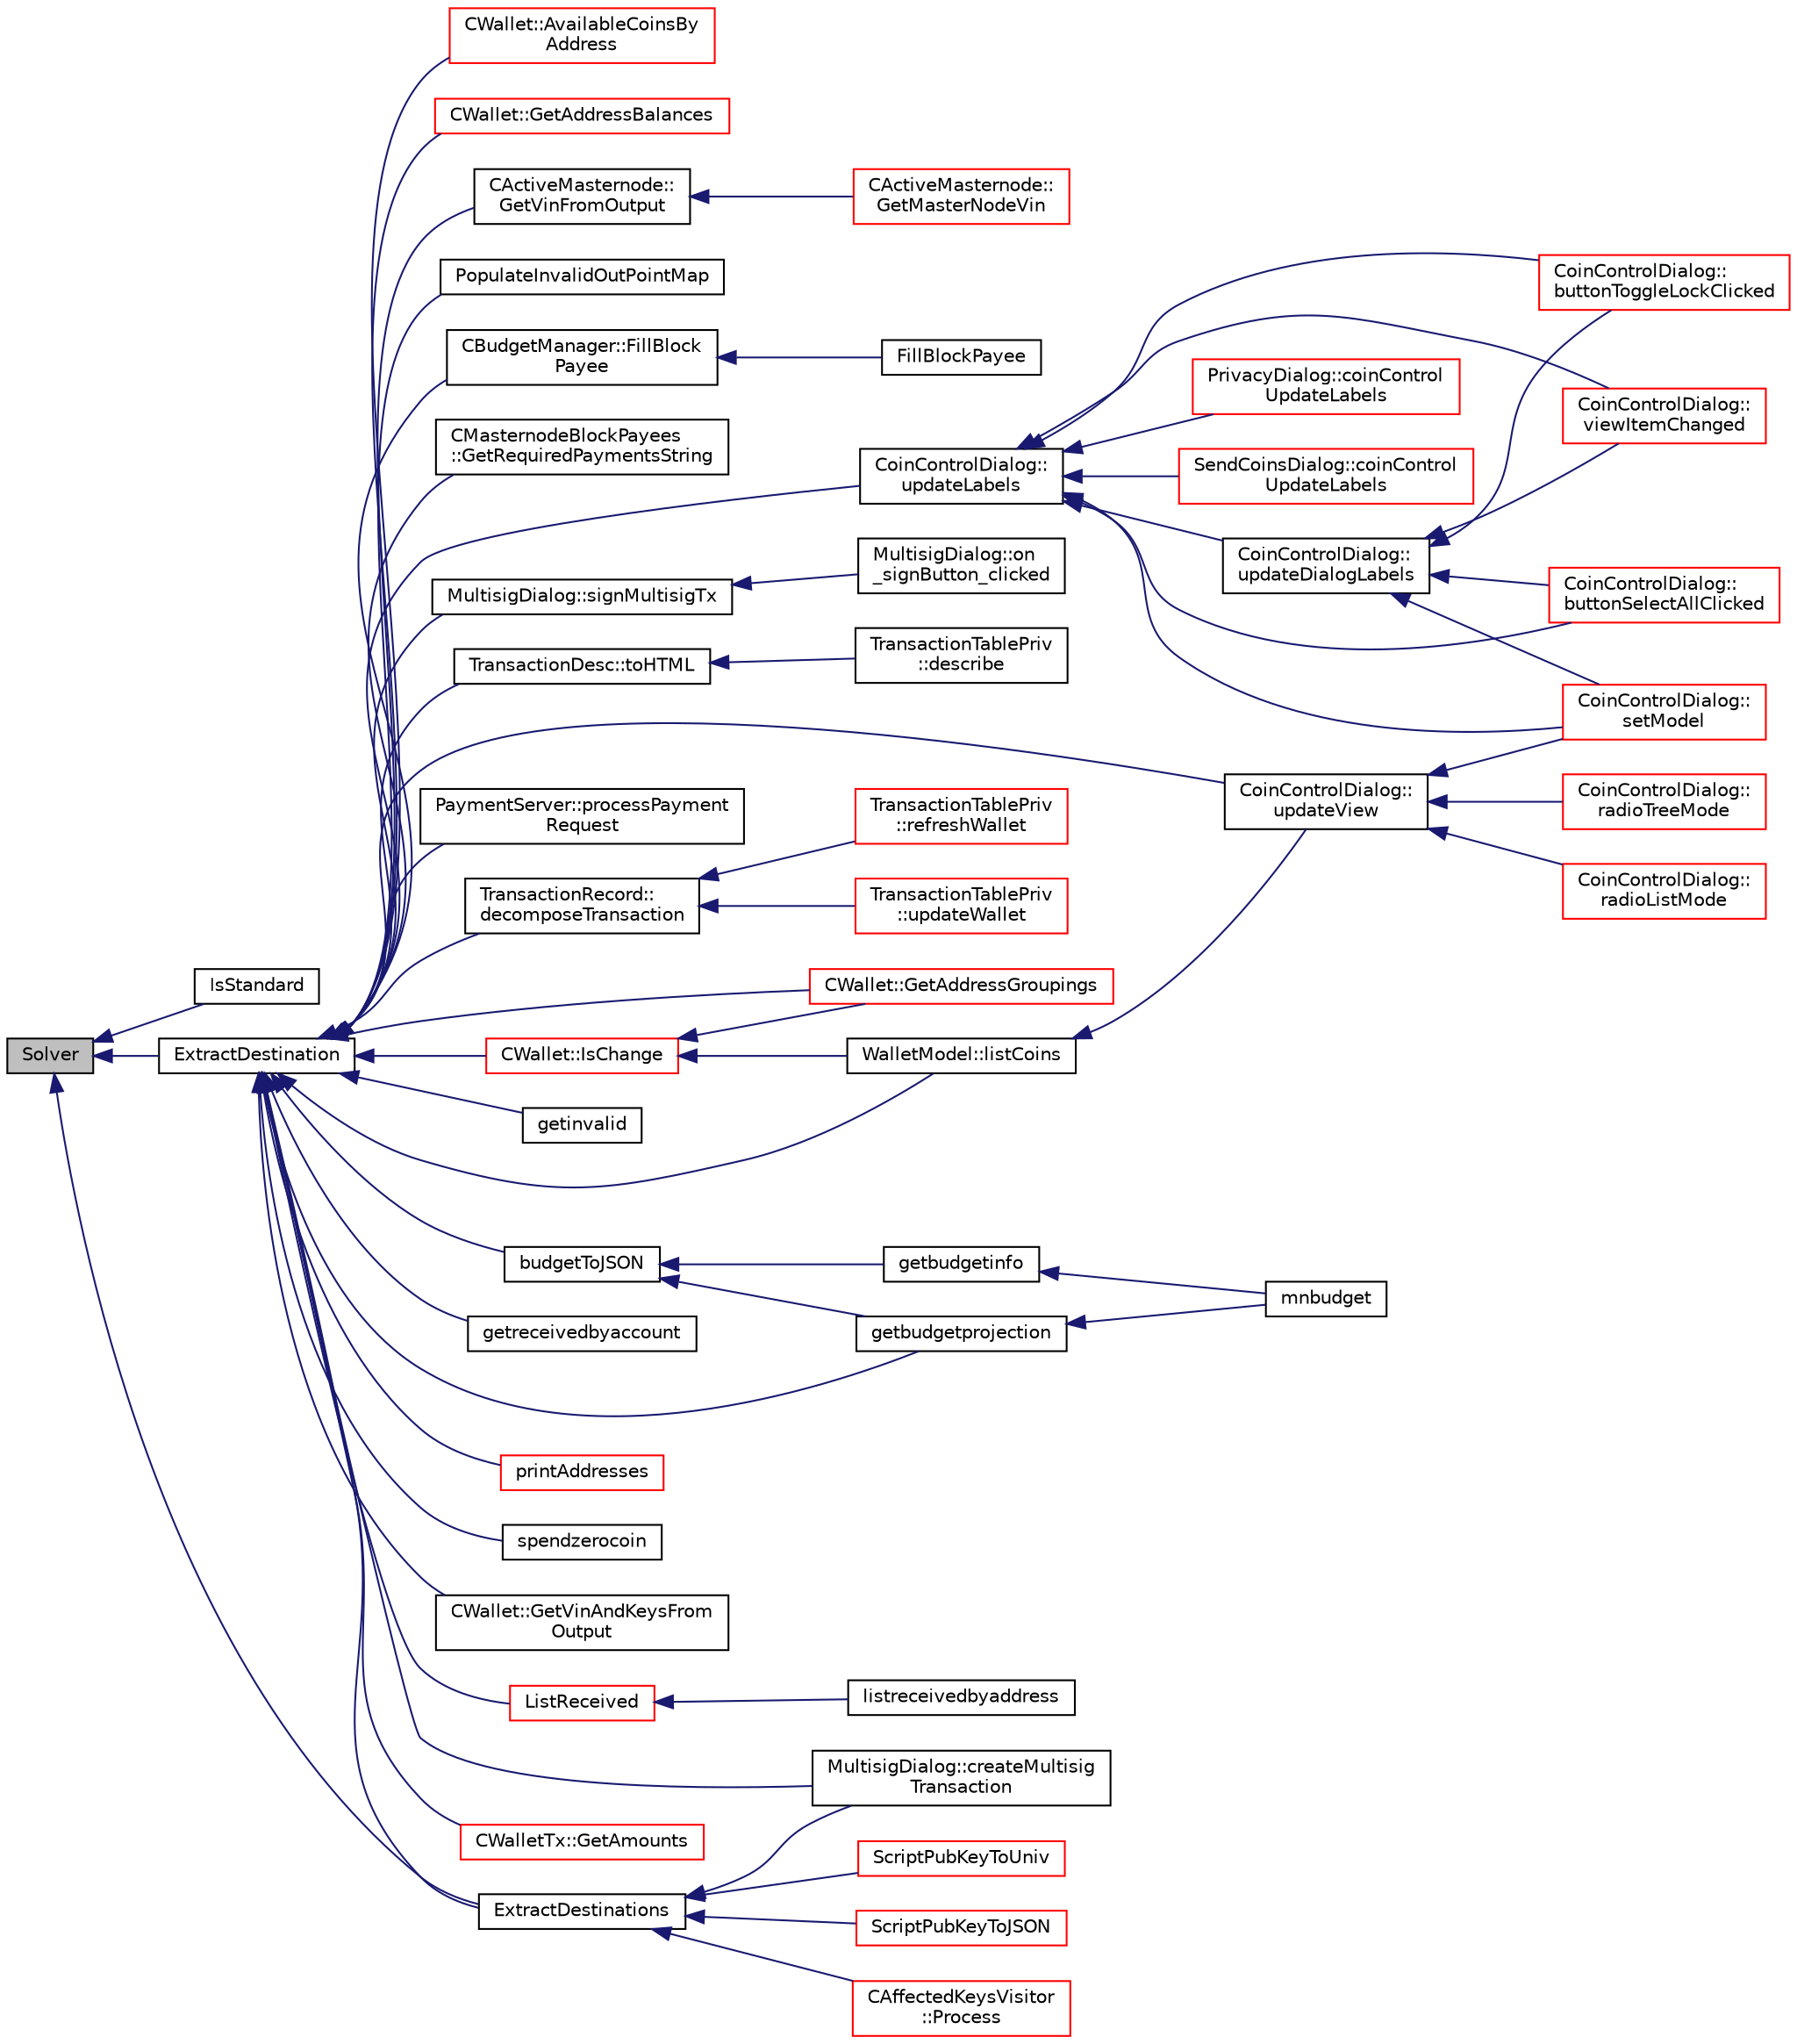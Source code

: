 digraph "Solver"
{
  edge [fontname="Helvetica",fontsize="10",labelfontname="Helvetica",labelfontsize="10"];
  node [fontname="Helvetica",fontsize="10",shape=record];
  rankdir="LR";
  Node399 [label="Solver",height=0.2,width=0.4,color="black", fillcolor="grey75", style="filled", fontcolor="black"];
  Node399 -> Node400 [dir="back",color="midnightblue",fontsize="10",style="solid",fontname="Helvetica"];
  Node400 [label="IsStandard",height=0.2,width=0.4,color="black", fillcolor="white", style="filled",URL="$standard_8h.html#abb2b48ecfd43dcb01e25d9d4c333a340"];
  Node399 -> Node401 [dir="back",color="midnightblue",fontsize="10",style="solid",fontname="Helvetica"];
  Node401 [label="ExtractDestination",height=0.2,width=0.4,color="black", fillcolor="white", style="filled",URL="$standard_8h.html#a951f7e601746ae076afdf3169ecca2fc"];
  Node401 -> Node402 [dir="back",color="midnightblue",fontsize="10",style="solid",fontname="Helvetica"];
  Node402 [label="CActiveMasternode::\lGetVinFromOutput",height=0.2,width=0.4,color="black", fillcolor="white", style="filled",URL="$class_c_active_masternode.html#abc2ae1e24001f80ace4bbea2b6453944"];
  Node402 -> Node403 [dir="back",color="midnightblue",fontsize="10",style="solid",fontname="Helvetica"];
  Node403 [label="CActiveMasternode::\lGetMasterNodeVin",height=0.2,width=0.4,color="red", fillcolor="white", style="filled",URL="$class_c_active_masternode.html#adc93036b86ee9ef6abe5e0b783a51283",tooltip="Get 10000 DIV input that can be used for the Masternode. "];
  Node401 -> Node408 [dir="back",color="midnightblue",fontsize="10",style="solid",fontname="Helvetica"];
  Node408 [label="PopulateInvalidOutPointMap",height=0.2,width=0.4,color="black", fillcolor="white", style="filled",URL="$main_8h.html#ae7d38ec9b36061a4216d318d34dde6e2"];
  Node401 -> Node409 [dir="back",color="midnightblue",fontsize="10",style="solid",fontname="Helvetica"];
  Node409 [label="CBudgetManager::FillBlock\lPayee",height=0.2,width=0.4,color="black", fillcolor="white", style="filled",URL="$class_c_budget_manager.html#aa52f3ff6c434fa5bf1a9e40d41bf4ade"];
  Node409 -> Node410 [dir="back",color="midnightblue",fontsize="10",style="solid",fontname="Helvetica"];
  Node410 [label="FillBlockPayee",height=0.2,width=0.4,color="black", fillcolor="white", style="filled",URL="$masternode-payments_8h.html#a2bd3aae33d7ebbea97792d1f1abfff03"];
  Node401 -> Node411 [dir="back",color="midnightblue",fontsize="10",style="solid",fontname="Helvetica"];
  Node411 [label="CMasternodeBlockPayees\l::GetRequiredPaymentsString",height=0.2,width=0.4,color="black", fillcolor="white", style="filled",URL="$class_c_masternode_block_payees.html#a1026e555a9484567ea6cbfe8f90b428e"];
  Node401 -> Node412 [dir="back",color="midnightblue",fontsize="10",style="solid",fontname="Helvetica"];
  Node412 [label="CoinControlDialog::\lupdateLabels",height=0.2,width=0.4,color="black", fillcolor="white", style="filled",URL="$class_coin_control_dialog.html#a4fc60e89b097952ff22dc0f9c58c87d9"];
  Node412 -> Node413 [dir="back",color="midnightblue",fontsize="10",style="solid",fontname="Helvetica"];
  Node413 [label="CoinControlDialog::\lsetModel",height=0.2,width=0.4,color="red", fillcolor="white", style="filled",URL="$class_coin_control_dialog.html#a4c34a48574814089c54f763a22f5317a"];
  Node412 -> Node419 [dir="back",color="midnightblue",fontsize="10",style="solid",fontname="Helvetica"];
  Node419 [label="CoinControlDialog::\lbuttonSelectAllClicked",height=0.2,width=0.4,color="red", fillcolor="white", style="filled",URL="$class_coin_control_dialog.html#ae106a71c5b87ac8bea8c52e7c4f4a129"];
  Node412 -> Node421 [dir="back",color="midnightblue",fontsize="10",style="solid",fontname="Helvetica"];
  Node421 [label="CoinControlDialog::\lbuttonToggleLockClicked",height=0.2,width=0.4,color="red", fillcolor="white", style="filled",URL="$class_coin_control_dialog.html#a6da2f01f4e266766a0be3609890b22f2"];
  Node412 -> Node422 [dir="back",color="midnightblue",fontsize="10",style="solid",fontname="Helvetica"];
  Node422 [label="CoinControlDialog::\lviewItemChanged",height=0.2,width=0.4,color="red", fillcolor="white", style="filled",URL="$class_coin_control_dialog.html#ac3c37dabd83f71d9c96bf5567fe85234"];
  Node412 -> Node423 [dir="back",color="midnightblue",fontsize="10",style="solid",fontname="Helvetica"];
  Node423 [label="CoinControlDialog::\lupdateDialogLabels",height=0.2,width=0.4,color="black", fillcolor="white", style="filled",URL="$class_coin_control_dialog.html#ae0162e01893a3c85aeeee743c1cb1084"];
  Node423 -> Node413 [dir="back",color="midnightblue",fontsize="10",style="solid",fontname="Helvetica"];
  Node423 -> Node419 [dir="back",color="midnightblue",fontsize="10",style="solid",fontname="Helvetica"];
  Node423 -> Node421 [dir="back",color="midnightblue",fontsize="10",style="solid",fontname="Helvetica"];
  Node423 -> Node422 [dir="back",color="midnightblue",fontsize="10",style="solid",fontname="Helvetica"];
  Node412 -> Node424 [dir="back",color="midnightblue",fontsize="10",style="solid",fontname="Helvetica"];
  Node424 [label="PrivacyDialog::coinControl\lUpdateLabels",height=0.2,width=0.4,color="red", fillcolor="white", style="filled",URL="$class_privacy_dialog.html#a721730d9cef00052728718f55bbf80d3"];
  Node412 -> Node425 [dir="back",color="midnightblue",fontsize="10",style="solid",fontname="Helvetica"];
  Node425 [label="SendCoinsDialog::coinControl\lUpdateLabels",height=0.2,width=0.4,color="red", fillcolor="white", style="filled",URL="$class_send_coins_dialog.html#ae4f429aabcaf309aa314b90049be2a74"];
  Node401 -> Node446 [dir="back",color="midnightblue",fontsize="10",style="solid",fontname="Helvetica"];
  Node446 [label="CoinControlDialog::\lupdateView",height=0.2,width=0.4,color="black", fillcolor="white", style="filled",URL="$class_coin_control_dialog.html#aadea33050e5c1efd5eae8d2fcfa721f9"];
  Node446 -> Node413 [dir="back",color="midnightblue",fontsize="10",style="solid",fontname="Helvetica"];
  Node446 -> Node447 [dir="back",color="midnightblue",fontsize="10",style="solid",fontname="Helvetica"];
  Node447 [label="CoinControlDialog::\lradioTreeMode",height=0.2,width=0.4,color="red", fillcolor="white", style="filled",URL="$class_coin_control_dialog.html#a1990d478f3ffba666c358a4f1bd395ec"];
  Node446 -> Node448 [dir="back",color="midnightblue",fontsize="10",style="solid",fontname="Helvetica"];
  Node448 [label="CoinControlDialog::\lradioListMode",height=0.2,width=0.4,color="red", fillcolor="white", style="filled",URL="$class_coin_control_dialog.html#a775c6d290cb63667a434b09072094533"];
  Node401 -> Node449 [dir="back",color="midnightblue",fontsize="10",style="solid",fontname="Helvetica"];
  Node449 [label="MultisigDialog::createMultisig\lTransaction",height=0.2,width=0.4,color="black", fillcolor="white", style="filled",URL="$class_multisig_dialog.html#aef15617d396337a9ebdd9516f825ac4a"];
  Node401 -> Node450 [dir="back",color="midnightblue",fontsize="10",style="solid",fontname="Helvetica"];
  Node450 [label="MultisigDialog::signMultisigTx",height=0.2,width=0.4,color="black", fillcolor="white", style="filled",URL="$class_multisig_dialog.html#accd639f522281361bdf409e88909eb98"];
  Node450 -> Node451 [dir="back",color="midnightblue",fontsize="10",style="solid",fontname="Helvetica"];
  Node451 [label="MultisigDialog::on\l_signButton_clicked",height=0.2,width=0.4,color="black", fillcolor="white", style="filled",URL="$class_multisig_dialog.html#a5fdc6c2578e0f4e2f7900a3723d223ae"];
  Node401 -> Node452 [dir="back",color="midnightblue",fontsize="10",style="solid",fontname="Helvetica"];
  Node452 [label="PaymentServer::processPayment\lRequest",height=0.2,width=0.4,color="black", fillcolor="white", style="filled",URL="$class_payment_server.html#abe96a7c90755b8e1975e380b5a8228bd"];
  Node401 -> Node453 [dir="back",color="midnightblue",fontsize="10",style="solid",fontname="Helvetica"];
  Node453 [label="TransactionDesc::toHTML",height=0.2,width=0.4,color="black", fillcolor="white", style="filled",URL="$class_transaction_desc.html#ab7c9dbb2048aae121dd9d75df86e64f4"];
  Node453 -> Node454 [dir="back",color="midnightblue",fontsize="10",style="solid",fontname="Helvetica"];
  Node454 [label="TransactionTablePriv\l::describe",height=0.2,width=0.4,color="black", fillcolor="white", style="filled",URL="$class_transaction_table_priv.html#ab08d44e16bf6dd95b5b83959b3013780"];
  Node401 -> Node455 [dir="back",color="midnightblue",fontsize="10",style="solid",fontname="Helvetica"];
  Node455 [label="TransactionRecord::\ldecomposeTransaction",height=0.2,width=0.4,color="black", fillcolor="white", style="filled",URL="$class_transaction_record.html#a9f5db4465fa5fdcc3f9af525096bcdb9"];
  Node455 -> Node456 [dir="back",color="midnightblue",fontsize="10",style="solid",fontname="Helvetica"];
  Node456 [label="TransactionTablePriv\l::refreshWallet",height=0.2,width=0.4,color="red", fillcolor="white", style="filled",URL="$class_transaction_table_priv.html#a1f81da5d7cfb2aac03a5e18e6bc91792"];
  Node455 -> Node458 [dir="back",color="midnightblue",fontsize="10",style="solid",fontname="Helvetica"];
  Node458 [label="TransactionTablePriv\l::updateWallet",height=0.2,width=0.4,color="red", fillcolor="white", style="filled",URL="$class_transaction_table_priv.html#a5a8454ce91251c4d9eb927bf2850745c"];
  Node401 -> Node460 [dir="back",color="midnightblue",fontsize="10",style="solid",fontname="Helvetica"];
  Node460 [label="WalletModel::listCoins",height=0.2,width=0.4,color="black", fillcolor="white", style="filled",URL="$class_wallet_model.html#ae5ce26bba42701b45de766ef11cc9a47"];
  Node460 -> Node446 [dir="back",color="midnightblue",fontsize="10",style="solid",fontname="Helvetica"];
  Node401 -> Node461 [dir="back",color="midnightblue",fontsize="10",style="solid",fontname="Helvetica"];
  Node461 [label="getinvalid",height=0.2,width=0.4,color="black", fillcolor="white", style="filled",URL="$rpcblockchain_8cpp.html#a1a8c56576372cf3e61515c4b7b55e60f"];
  Node401 -> Node462 [dir="back",color="midnightblue",fontsize="10",style="solid",fontname="Helvetica"];
  Node462 [label="budgetToJSON",height=0.2,width=0.4,color="black", fillcolor="white", style="filled",URL="$rpcmasternode-budget_8cpp.html#a936b80f9033a0a5e8d4fa1a2079da90c"];
  Node462 -> Node463 [dir="back",color="midnightblue",fontsize="10",style="solid",fontname="Helvetica"];
  Node463 [label="getbudgetprojection",height=0.2,width=0.4,color="black", fillcolor="white", style="filled",URL="$rpcmasternode-budget_8cpp.html#a8e629a3c50d4496bdf961d2841754b27"];
  Node463 -> Node464 [dir="back",color="midnightblue",fontsize="10",style="solid",fontname="Helvetica"];
  Node464 [label="mnbudget",height=0.2,width=0.4,color="black", fillcolor="white", style="filled",URL="$rpcmasternode-budget_8cpp.html#aeabbf924be4d2ce4bedb28a394e1fc6b"];
  Node462 -> Node465 [dir="back",color="midnightblue",fontsize="10",style="solid",fontname="Helvetica"];
  Node465 [label="getbudgetinfo",height=0.2,width=0.4,color="black", fillcolor="white", style="filled",URL="$rpcmasternode-budget_8cpp.html#a34b837ac4cb076a8e2e76483391f1238"];
  Node465 -> Node464 [dir="back",color="midnightblue",fontsize="10",style="solid",fontname="Helvetica"];
  Node401 -> Node463 [dir="back",color="midnightblue",fontsize="10",style="solid",fontname="Helvetica"];
  Node401 -> Node466 [dir="back",color="midnightblue",fontsize="10",style="solid",fontname="Helvetica"];
  Node466 [label="getreceivedbyaccount",height=0.2,width=0.4,color="black", fillcolor="white", style="filled",URL="$rpcwallet_8cpp.html#a07526be5270b0e55b4a0b79c01205f3d"];
  Node401 -> Node467 [dir="back",color="midnightblue",fontsize="10",style="solid",fontname="Helvetica"];
  Node467 [label="ListReceived",height=0.2,width=0.4,color="red", fillcolor="white", style="filled",URL="$rpcwallet_8cpp.html#a0cc958f67a8d6d0002cb4fee19eddb5c"];
  Node467 -> Node468 [dir="back",color="midnightblue",fontsize="10",style="solid",fontname="Helvetica"];
  Node468 [label="listreceivedbyaddress",height=0.2,width=0.4,color="black", fillcolor="white", style="filled",URL="$rpcwallet_8cpp.html#a34b36ceb4a7e36e0dab24cf675c49da5"];
  Node401 -> Node470 [dir="back",color="midnightblue",fontsize="10",style="solid",fontname="Helvetica"];
  Node470 [label="printAddresses",height=0.2,width=0.4,color="red", fillcolor="white", style="filled",URL="$rpcwallet_8cpp.html#a4360b9e906ccc9414a35fc6cdc1f4517"];
  Node401 -> Node472 [dir="back",color="midnightblue",fontsize="10",style="solid",fontname="Helvetica"];
  Node472 [label="spendzerocoin",height=0.2,width=0.4,color="black", fillcolor="white", style="filled",URL="$rpcwallet_8cpp.html#adea64c692ec279a1a3a2c9143f264955"];
  Node401 -> Node473 [dir="back",color="midnightblue",fontsize="10",style="solid",fontname="Helvetica"];
  Node473 [label="ExtractDestinations",height=0.2,width=0.4,color="black", fillcolor="white", style="filled",URL="$standard_8h.html#a49e36ddce090cc66aba405c0755c8be7"];
  Node473 -> Node474 [dir="back",color="midnightblue",fontsize="10",style="solid",fontname="Helvetica"];
  Node474 [label="ScriptPubKeyToUniv",height=0.2,width=0.4,color="red", fillcolor="white", style="filled",URL="$core__write_8cpp.html#a4a51bf7268adbdcd58e7af445ea4db61"];
  Node473 -> Node449 [dir="back",color="midnightblue",fontsize="10",style="solid",fontname="Helvetica"];
  Node473 -> Node476 [dir="back",color="midnightblue",fontsize="10",style="solid",fontname="Helvetica"];
  Node476 [label="ScriptPubKeyToJSON",height=0.2,width=0.4,color="red", fillcolor="white", style="filled",URL="$rpcrawtransaction_8cpp.html#acb6efc0d76394e3858fe7451148069c2"];
  Node473 -> Node481 [dir="back",color="midnightblue",fontsize="10",style="solid",fontname="Helvetica"];
  Node481 [label="CAffectedKeysVisitor\l::Process",height=0.2,width=0.4,color="red", fillcolor="white", style="filled",URL="$class_c_affected_keys_visitor.html#a749859ce2a826e2d60c8fe31685efae3"];
  Node401 -> Node485 [dir="back",color="midnightblue",fontsize="10",style="solid",fontname="Helvetica"];
  Node485 [label="CWallet::GetVinAndKeysFrom\lOutput",height=0.2,width=0.4,color="black", fillcolor="white", style="filled",URL="$group__map_wallet.html#ga7621515b3195b8c8fb130c509725c9f2",tooltip="Extract txin information and keys from output. "];
  Node401 -> Node486 [dir="back",color="midnightblue",fontsize="10",style="solid",fontname="Helvetica"];
  Node486 [label="CWallet::IsChange",height=0.2,width=0.4,color="red", fillcolor="white", style="filled",URL="$group__map_wallet.html#gaba1c6108b7d2d3800dd487bab4c4c82e"];
  Node486 -> Node460 [dir="back",color="midnightblue",fontsize="10",style="solid",fontname="Helvetica"];
  Node486 -> Node487 [dir="back",color="midnightblue",fontsize="10",style="solid",fontname="Helvetica"];
  Node487 [label="CWallet::GetAddressGroupings",height=0.2,width=0.4,color="red", fillcolor="white", style="filled",URL="$group___actions.html#ga8eacbac6ad3697d90b98dfe02632f8ef"];
  Node401 -> Node492 [dir="back",color="midnightblue",fontsize="10",style="solid",fontname="Helvetica"];
  Node492 [label="CWalletTx::GetAmounts",height=0.2,width=0.4,color="red", fillcolor="white", style="filled",URL="$group__map_wallet.html#ga75c673700a9d5fa2b0ab63bfd094b045"];
  Node401 -> Node499 [dir="back",color="midnightblue",fontsize="10",style="solid",fontname="Helvetica"];
  Node499 [label="CWallet::AvailableCoinsBy\lAddress",height=0.2,width=0.4,color="red", fillcolor="white", style="filled",URL="$group___actions.html#gad32b1df139d0c2e26903f4e5ceaabe61"];
  Node401 -> Node501 [dir="back",color="midnightblue",fontsize="10",style="solid",fontname="Helvetica"];
  Node501 [label="CWallet::GetAddressBalances",height=0.2,width=0.4,color="red", fillcolor="white", style="filled",URL="$group___actions.html#gadf2b4ac337ddb271555985cec82e43e6"];
  Node401 -> Node487 [dir="back",color="midnightblue",fontsize="10",style="solid",fontname="Helvetica"];
  Node399 -> Node473 [dir="back",color="midnightblue",fontsize="10",style="solid",fontname="Helvetica"];
}
